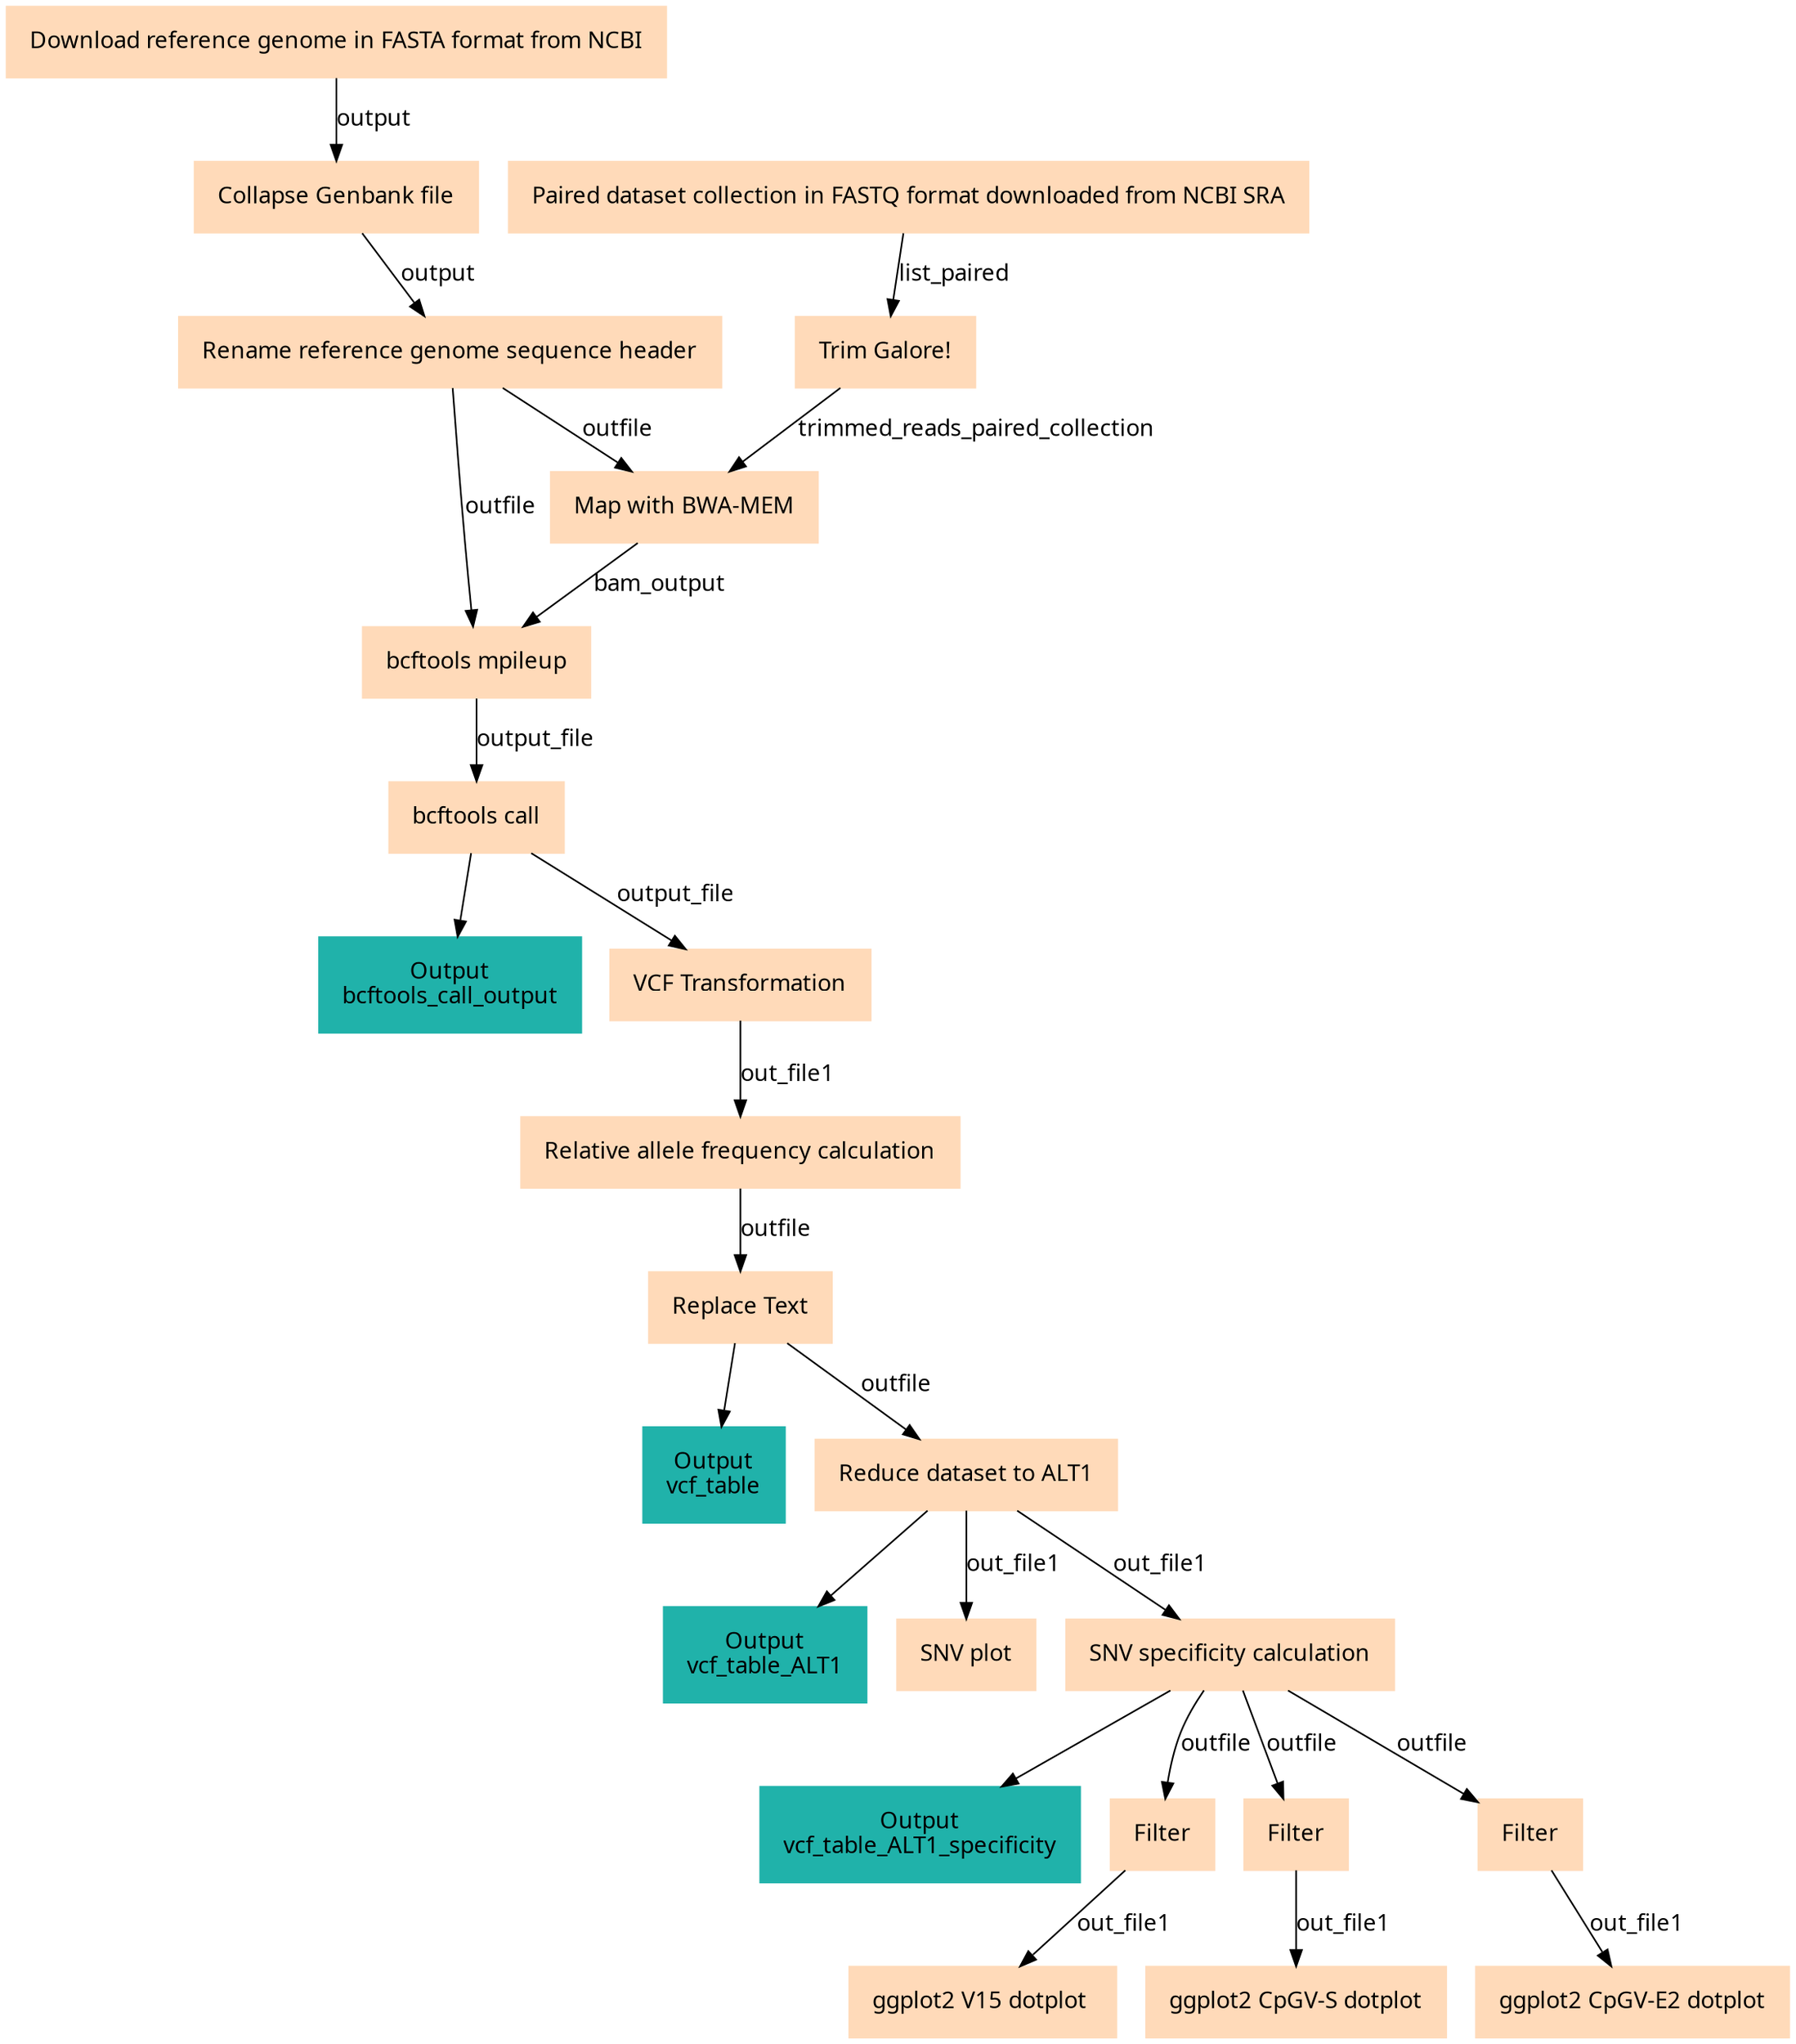 digraph main {
  node [fontname="Atkinson Hyperlegible", shape=box, color=white,style=filled,color=peachpuff,margin="0.2,0.2"];
  edge [fontname="Atkinson Hyperlegible"];
  0[label="Download reference genome in FASTA format from NCBI"]
  1[label="Paired dataset collection in FASTQ format downloaded from NCBI SRA"]
  2[label="Collapse Genbank file"]
  0 -> 2 [label="output"]
  3[label="Trim Galore!"]
  1 -> 3 [label="list_paired"]
  4[label="Rename reference genome sequence header"]
  2 -> 4 [label="output"]
  5[label="Map with BWA-MEM"]
  3 -> 5 [label="trimmed_reads_paired_collection"]
  4 -> 5 [label="outfile"]
  6[label="bcftools mpileup"]
  5 -> 6 [label="bam_output"]
  4 -> 6 [label="outfile"]
  7[label="bcftools call"]
  6 -> 7 [label="output_file"]
  kd8a45d4fc8e440daba847ec13aa8ca4d[color=lightseagreen,label="Output\nbcftools_call_output"]
  7 -> kd8a45d4fc8e440daba847ec13aa8ca4d
  8[label="VCF Transformation"]
  7 -> 8 [label="output_file"]
  9[label="Relative allele frequency calculation"]
  8 -> 9 [label="out_file1"]
  10[label="Replace Text"]
  9 -> 10 [label="outfile"]
  k186d4e5cfceb4031b569d84dbcd1c156[color=lightseagreen,label="Output\nvcf_table"]
  10 -> k186d4e5cfceb4031b569d84dbcd1c156
  11[label="Reduce dataset to ALT1"]
  10 -> 11 [label="outfile"]
  k7ebeb330a4df4027b636daa0e5e39938[color=lightseagreen,label="Output\nvcf_table_ALT1"]
  11 -> k7ebeb330a4df4027b636daa0e5e39938
  12[label="SNV plot"]
  11 -> 12 [label="out_file1"]
  13[label="SNV specificity calculation"]
  11 -> 13 [label="out_file1"]
  kb2f9dabd7bbf4b96a35178a2b2552586[color=lightseagreen,label="Output\nvcf_table_ALT1_specificity"]
  13 -> kb2f9dabd7bbf4b96a35178a2b2552586
  14[label="Filter"]
  13 -> 14 [label="outfile"]
  15[label="Filter"]
  13 -> 15 [label="outfile"]
  16[label="Filter"]
  13 -> 16 [label="outfile"]
  17[label="ggplot2 V15 dotplot "]
  14 -> 17 [label="out_file1"]
  18[label="ggplot2 CpGV-S dotplot"]
  15 -> 18 [label="out_file1"]
  19[label="ggplot2 CpGV-E2 dotplot"]
  16 -> 19 [label="out_file1"]
}